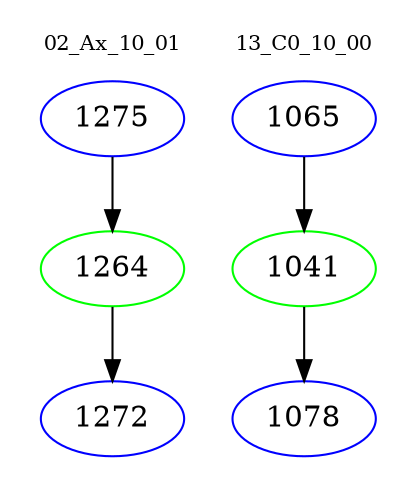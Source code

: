 digraph{
subgraph cluster_0 {
color = white
label = "02_Ax_10_01";
fontsize=10;
T0_1275 [label="1275", color="blue"]
T0_1275 -> T0_1264 [color="black"]
T0_1264 [label="1264", color="green"]
T0_1264 -> T0_1272 [color="black"]
T0_1272 [label="1272", color="blue"]
}
subgraph cluster_1 {
color = white
label = "13_C0_10_00";
fontsize=10;
T1_1065 [label="1065", color="blue"]
T1_1065 -> T1_1041 [color="black"]
T1_1041 [label="1041", color="green"]
T1_1041 -> T1_1078 [color="black"]
T1_1078 [label="1078", color="blue"]
}
}
